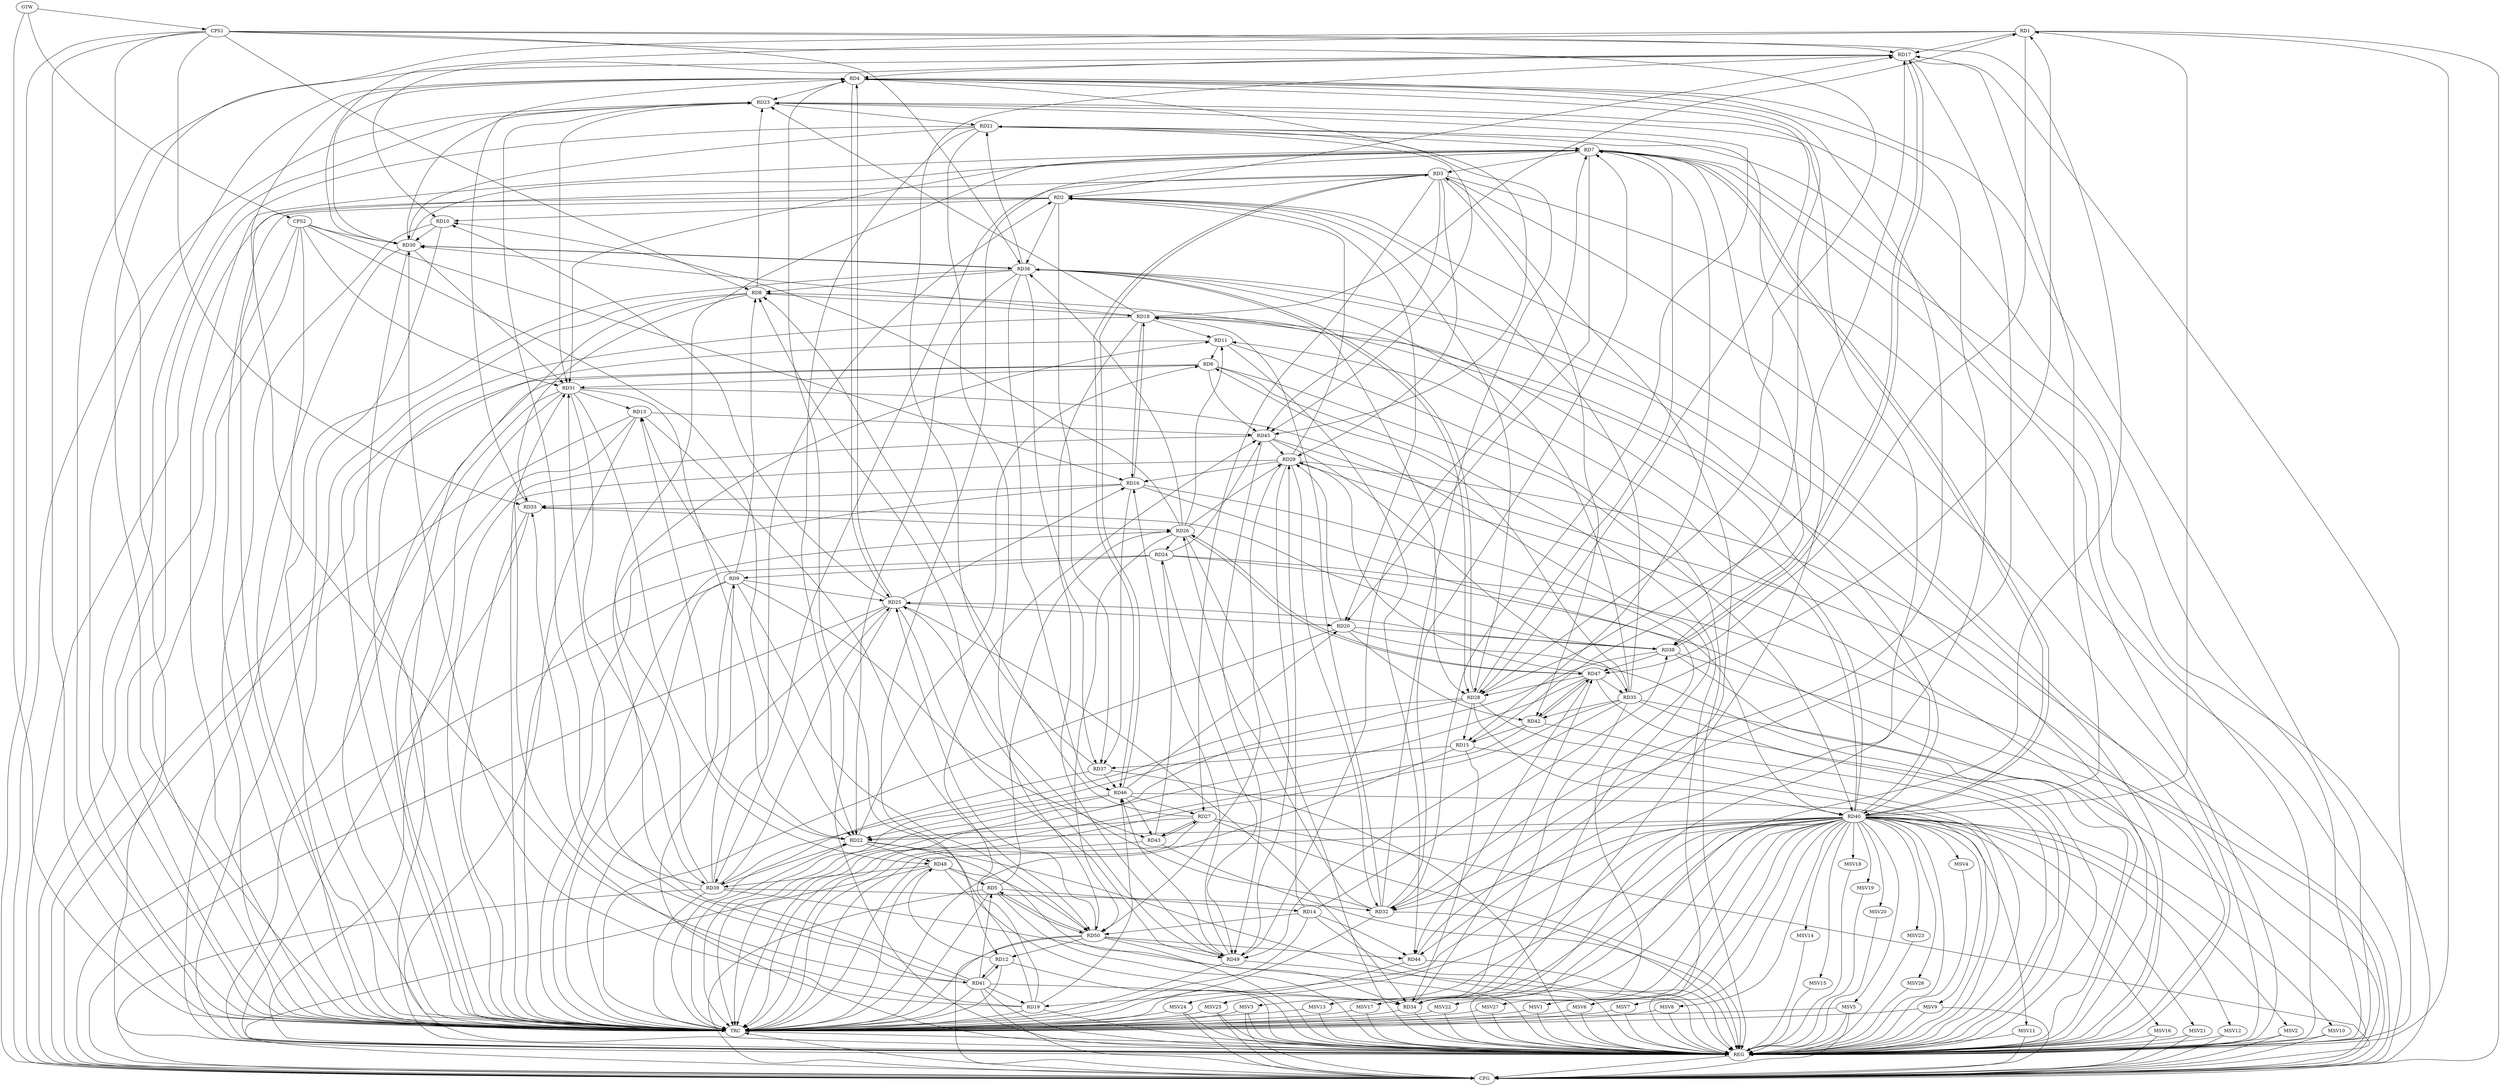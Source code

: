 strict digraph G {
  RD1 [ label="RD1" ];
  RD2 [ label="RD2" ];
  RD3 [ label="RD3" ];
  RD4 [ label="RD4" ];
  RD5 [ label="RD5" ];
  RD6 [ label="RD6" ];
  RD7 [ label="RD7" ];
  RD8 [ label="RD8" ];
  RD9 [ label="RD9" ];
  RD10 [ label="RD10" ];
  RD11 [ label="RD11" ];
  RD12 [ label="RD12" ];
  RD13 [ label="RD13" ];
  RD14 [ label="RD14" ];
  RD15 [ label="RD15" ];
  RD16 [ label="RD16" ];
  RD17 [ label="RD17" ];
  RD18 [ label="RD18" ];
  RD19 [ label="RD19" ];
  RD20 [ label="RD20" ];
  RD21 [ label="RD21" ];
  RD22 [ label="RD22" ];
  RD23 [ label="RD23" ];
  RD24 [ label="RD24" ];
  RD25 [ label="RD25" ];
  RD26 [ label="RD26" ];
  RD27 [ label="RD27" ];
  RD28 [ label="RD28" ];
  RD29 [ label="RD29" ];
  RD30 [ label="RD30" ];
  RD31 [ label="RD31" ];
  RD32 [ label="RD32" ];
  RD33 [ label="RD33" ];
  RD34 [ label="RD34" ];
  RD35 [ label="RD35" ];
  RD36 [ label="RD36" ];
  RD37 [ label="RD37" ];
  RD38 [ label="RD38" ];
  RD39 [ label="RD39" ];
  RD40 [ label="RD40" ];
  RD41 [ label="RD41" ];
  RD42 [ label="RD42" ];
  RD43 [ label="RD43" ];
  RD44 [ label="RD44" ];
  RD45 [ label="RD45" ];
  RD46 [ label="RD46" ];
  RD47 [ label="RD47" ];
  RD48 [ label="RD48" ];
  RD49 [ label="RD49" ];
  RD50 [ label="RD50" ];
  CPS1 [ label="CPS1" ];
  CPS2 [ label="CPS2" ];
  GTW [ label="GTW" ];
  REG [ label="REG" ];
  CFG [ label="CFG" ];
  TRC [ label="TRC" ];
  MSV1 [ label="MSV1" ];
  MSV2 [ label="MSV2" ];
  MSV3 [ label="MSV3" ];
  MSV4 [ label="MSV4" ];
  MSV5 [ label="MSV5" ];
  MSV6 [ label="MSV6" ];
  MSV7 [ label="MSV7" ];
  MSV8 [ label="MSV8" ];
  MSV9 [ label="MSV9" ];
  MSV10 [ label="MSV10" ];
  MSV11 [ label="MSV11" ];
  MSV12 [ label="MSV12" ];
  MSV13 [ label="MSV13" ];
  MSV14 [ label="MSV14" ];
  MSV15 [ label="MSV15" ];
  MSV16 [ label="MSV16" ];
  MSV17 [ label="MSV17" ];
  MSV18 [ label="MSV18" ];
  MSV19 [ label="MSV19" ];
  MSV20 [ label="MSV20" ];
  MSV21 [ label="MSV21" ];
  MSV22 [ label="MSV22" ];
  MSV23 [ label="MSV23" ];
  MSV24 [ label="MSV24" ];
  MSV25 [ label="MSV25" ];
  MSV26 [ label="MSV26" ];
  MSV27 [ label="MSV27" ];
  RD1 -> RD17;
  RD18 -> RD1;
  RD1 -> RD30;
  RD35 -> RD1;
  RD40 -> RD1;
  RD1 -> RD47;
  RD3 -> RD2;
  RD2 -> RD10;
  RD2 -> RD17;
  RD2 -> RD20;
  RD2 -> RD28;
  RD29 -> RD2;
  RD35 -> RD2;
  RD2 -> RD36;
  RD2 -> RD37;
  RD39 -> RD2;
  RD7 -> RD3;
  RD3 -> RD27;
  RD3 -> RD29;
  RD3 -> RD39;
  RD3 -> RD42;
  RD44 -> RD3;
  RD3 -> RD45;
  RD3 -> RD46;
  RD46 -> RD3;
  RD15 -> RD4;
  RD17 -> RD4;
  RD19 -> RD4;
  RD4 -> RD23;
  RD4 -> RD25;
  RD25 -> RD4;
  RD4 -> RD28;
  RD30 -> RD4;
  RD4 -> RD32;
  RD33 -> RD4;
  RD4 -> RD34;
  RD4 -> RD41;
  RD4 -> RD45;
  RD5 -> RD14;
  RD5 -> RD26;
  RD41 -> RD5;
  RD48 -> RD5;
  RD5 -> RD50;
  RD50 -> RD5;
  RD11 -> RD6;
  RD22 -> RD6;
  RD6 -> RD31;
  RD35 -> RD6;
  RD6 -> RD40;
  RD6 -> RD45;
  RD7 -> RD12;
  RD7 -> RD15;
  RD7 -> RD20;
  RD21 -> RD7;
  RD28 -> RD7;
  RD30 -> RD7;
  RD7 -> RD31;
  RD32 -> RD7;
  RD7 -> RD38;
  RD39 -> RD7;
  RD7 -> RD40;
  RD40 -> RD7;
  RD49 -> RD7;
  RD9 -> RD8;
  RD8 -> RD18;
  RD8 -> RD23;
  RD27 -> RD8;
  RD8 -> RD33;
  RD36 -> RD8;
  RD40 -> RD8;
  RD49 -> RD8;
  RD9 -> RD13;
  RD24 -> RD9;
  RD9 -> RD25;
  RD39 -> RD9;
  RD9 -> RD43;
  RD9 -> RD50;
  RD17 -> RD10;
  RD25 -> RD10;
  RD26 -> RD10;
  RD10 -> RD30;
  RD18 -> RD11;
  RD26 -> RD11;
  RD40 -> RD11;
  RD41 -> RD11;
  RD11 -> RD44;
  RD12 -> RD41;
  RD41 -> RD12;
  RD12 -> RD48;
  RD50 -> RD12;
  RD22 -> RD13;
  RD31 -> RD13;
  RD13 -> RD45;
  RD13 -> RD50;
  RD14 -> RD29;
  RD14 -> RD38;
  RD14 -> RD44;
  RD14 -> RD50;
  RD28 -> RD15;
  RD15 -> RD34;
  RD15 -> RD37;
  RD42 -> RD15;
  RD16 -> RD18;
  RD18 -> RD16;
  RD25 -> RD16;
  RD29 -> RD16;
  RD16 -> RD33;
  RD16 -> RD37;
  RD16 -> RD40;
  RD49 -> RD16;
  RD28 -> RD17;
  RD17 -> RD32;
  RD37 -> RD17;
  RD17 -> RD38;
  RD38 -> RD17;
  RD40 -> RD17;
  RD18 -> RD23;
  RD18 -> RD28;
  RD18 -> RD30;
  RD32 -> RD18;
  RD40 -> RD18;
  RD18 -> RD49;
  RD19 -> RD30;
  RD19 -> RD31;
  RD40 -> RD19;
  RD41 -> RD19;
  RD19 -> RD45;
  RD19 -> RD46;
  RD25 -> RD20;
  RD20 -> RD29;
  RD20 -> RD38;
  RD20 -> RD42;
  RD46 -> RD20;
  RD21 -> RD22;
  RD23 -> RD21;
  RD21 -> RD30;
  RD32 -> RD21;
  RD21 -> RD34;
  RD36 -> RD21;
  RD21 -> RD45;
  RD21 -> RD50;
  RD27 -> RD22;
  RD31 -> RD22;
  RD22 -> RD34;
  RD36 -> RD22;
  RD39 -> RD22;
  RD40 -> RD22;
  RD46 -> RD22;
  RD22 -> RD48;
  RD30 -> RD23;
  RD23 -> RD31;
  RD32 -> RD23;
  RD39 -> RD23;
  RD23 -> RD44;
  RD26 -> RD24;
  RD43 -> RD24;
  RD24 -> RD45;
  RD24 -> RD49;
  RD32 -> RD25;
  RD25 -> RD34;
  RD38 -> RD25;
  RD39 -> RD25;
  RD25 -> RD49;
  RD50 -> RD25;
  RD26 -> RD29;
  RD32 -> RD26;
  RD33 -> RD26;
  RD26 -> RD36;
  RD26 -> RD47;
  RD47 -> RD26;
  RD26 -> RD50;
  RD27 -> RD43;
  RD43 -> RD27;
  RD46 -> RD27;
  RD28 -> RD36;
  RD36 -> RD28;
  RD28 -> RD39;
  RD28 -> RD40;
  RD47 -> RD28;
  RD29 -> RD32;
  RD45 -> RD29;
  RD47 -> RD29;
  RD29 -> RD49;
  RD29 -> RD50;
  RD30 -> RD31;
  RD30 -> RD36;
  RD36 -> RD30;
  RD31 -> RD34;
  RD31 -> RD39;
  RD41 -> RD31;
  RD31 -> RD48;
  RD39 -> RD32;
  RD40 -> RD32;
  RD38 -> RD33;
  RD41 -> RD33;
  RD35 -> RD34;
  RD41 -> RD34;
  RD34 -> RD47;
  RD35 -> RD36;
  RD35 -> RD42;
  RD45 -> RD35;
  RD47 -> RD35;
  RD35 -> RD49;
  RD36 -> RD37;
  RD36 -> RD40;
  RD36 -> RD46;
  RD37 -> RD46;
  RD38 -> RD47;
  RD48 -> RD39;
  RD42 -> RD47;
  RD47 -> RD42;
  RD46 -> RD43;
  RD47 -> RD44;
  RD50 -> RD44;
  RD45 -> RD49;
  RD49 -> RD46;
  RD48 -> RD50;
  RD50 -> RD49;
  CPS1 -> RD34;
  CPS1 -> RD33;
  CPS1 -> RD8;
  CPS1 -> RD28;
  CPS1 -> RD36;
  CPS1 -> RD17;
  CPS2 -> RD16;
  CPS2 -> RD31;
  CPS2 -> RD30;
  CPS2 -> RD22;
  GTW -> CPS1;
  GTW -> CPS2;
  RD1 -> REG;
  RD2 -> REG;
  RD3 -> REG;
  RD4 -> REG;
  RD5 -> REG;
  RD6 -> REG;
  RD7 -> REG;
  RD8 -> REG;
  RD9 -> REG;
  RD10 -> REG;
  RD11 -> REG;
  RD12 -> REG;
  RD13 -> REG;
  RD14 -> REG;
  RD15 -> REG;
  RD16 -> REG;
  RD17 -> REG;
  RD18 -> REG;
  RD19 -> REG;
  RD20 -> REG;
  RD21 -> REG;
  RD22 -> REG;
  RD23 -> REG;
  RD24 -> REG;
  RD25 -> REG;
  RD26 -> REG;
  RD27 -> REG;
  RD28 -> REG;
  RD29 -> REG;
  RD30 -> REG;
  RD31 -> REG;
  RD32 -> REG;
  RD33 -> REG;
  RD34 -> REG;
  RD35 -> REG;
  RD36 -> REG;
  RD37 -> REG;
  RD38 -> REG;
  RD39 -> REG;
  RD40 -> REG;
  RD41 -> REG;
  RD42 -> REG;
  RD43 -> REG;
  RD44 -> REG;
  RD45 -> REG;
  RD46 -> REG;
  RD47 -> REG;
  RD48 -> REG;
  RD49 -> REG;
  RD50 -> REG;
  CPS1 -> REG;
  CPS2 -> REG;
  RD23 -> CFG;
  RD39 -> CFG;
  RD35 -> CFG;
  RD3 -> CFG;
  RD5 -> CFG;
  RD48 -> CFG;
  RD25 -> CFG;
  RD50 -> CFG;
  RD6 -> CFG;
  RD24 -> CFG;
  RD1 -> CFG;
  RD7 -> CFG;
  RD13 -> CFG;
  CPS1 -> CFG;
  RD2 -> CFG;
  CPS2 -> CFG;
  RD27 -> CFG;
  RD9 -> CFG;
  RD41 -> CFG;
  RD38 -> CFG;
  RD29 -> CFG;
  REG -> CFG;
  RD1 -> TRC;
  RD2 -> TRC;
  RD3 -> TRC;
  RD4 -> TRC;
  RD5 -> TRC;
  RD6 -> TRC;
  RD7 -> TRC;
  RD8 -> TRC;
  RD9 -> TRC;
  RD10 -> TRC;
  RD11 -> TRC;
  RD12 -> TRC;
  RD13 -> TRC;
  RD14 -> TRC;
  RD15 -> TRC;
  RD16 -> TRC;
  RD17 -> TRC;
  RD18 -> TRC;
  RD19 -> TRC;
  RD20 -> TRC;
  RD21 -> TRC;
  RD22 -> TRC;
  RD23 -> TRC;
  RD24 -> TRC;
  RD25 -> TRC;
  RD26 -> TRC;
  RD27 -> TRC;
  RD28 -> TRC;
  RD29 -> TRC;
  RD30 -> TRC;
  RD31 -> TRC;
  RD32 -> TRC;
  RD33 -> TRC;
  RD34 -> TRC;
  RD35 -> TRC;
  RD36 -> TRC;
  RD37 -> TRC;
  RD38 -> TRC;
  RD39 -> TRC;
  RD40 -> TRC;
  RD41 -> TRC;
  RD42 -> TRC;
  RD43 -> TRC;
  RD44 -> TRC;
  RD45 -> TRC;
  RD46 -> TRC;
  RD47 -> TRC;
  RD48 -> TRC;
  RD49 -> TRC;
  RD50 -> TRC;
  CPS1 -> TRC;
  CPS2 -> TRC;
  GTW -> TRC;
  CFG -> TRC;
  TRC -> REG;
  RD40 -> MSV1;
  RD40 -> MSV2;
  RD40 -> MSV3;
  RD40 -> MSV4;
  RD40 -> MSV5;
  MSV1 -> REG;
  MSV1 -> TRC;
  MSV2 -> REG;
  MSV2 -> CFG;
  MSV3 -> REG;
  MSV3 -> TRC;
  MSV3 -> CFG;
  MSV4 -> REG;
  MSV5 -> REG;
  MSV5 -> TRC;
  MSV5 -> CFG;
  RD40 -> MSV6;
  RD40 -> MSV7;
  MSV6 -> REG;
  MSV6 -> TRC;
  MSV7 -> REG;
  MSV7 -> TRC;
  RD40 -> MSV8;
  MSV8 -> REG;
  MSV8 -> TRC;
  RD40 -> MSV9;
  RD40 -> MSV10;
  RD40 -> MSV11;
  MSV9 -> REG;
  MSV9 -> TRC;
  MSV9 -> CFG;
  MSV10 -> REG;
  MSV10 -> CFG;
  MSV11 -> REG;
  MSV11 -> CFG;
  RD40 -> MSV12;
  RD40 -> MSV13;
  RD40 -> MSV14;
  RD40 -> MSV15;
  RD40 -> MSV16;
  RD40 -> MSV17;
  MSV12 -> REG;
  MSV12 -> CFG;
  MSV13 -> REG;
  MSV13 -> TRC;
  MSV14 -> REG;
  MSV15 -> REG;
  MSV16 -> REG;
  MSV16 -> CFG;
  MSV17 -> REG;
  MSV17 -> TRC;
  RD40 -> MSV18;
  MSV18 -> REG;
  RD40 -> MSV19;
  RD40 -> MSV20;
  RD40 -> MSV21;
  RD40 -> MSV22;
  MSV19 -> REG;
  MSV20 -> REG;
  MSV21 -> REG;
  MSV21 -> CFG;
  MSV22 -> REG;
  MSV22 -> TRC;
  RD40 -> MSV23;
  MSV23 -> REG;
  RD40 -> MSV24;
  RD40 -> MSV25;
  RD40 -> MSV26;
  RD40 -> MSV27;
  MSV24 -> REG;
  MSV24 -> TRC;
  MSV24 -> CFG;
  MSV25 -> REG;
  MSV25 -> TRC;
  MSV25 -> CFG;
  MSV26 -> REG;
  MSV27 -> REG;
  MSV27 -> TRC;
}
